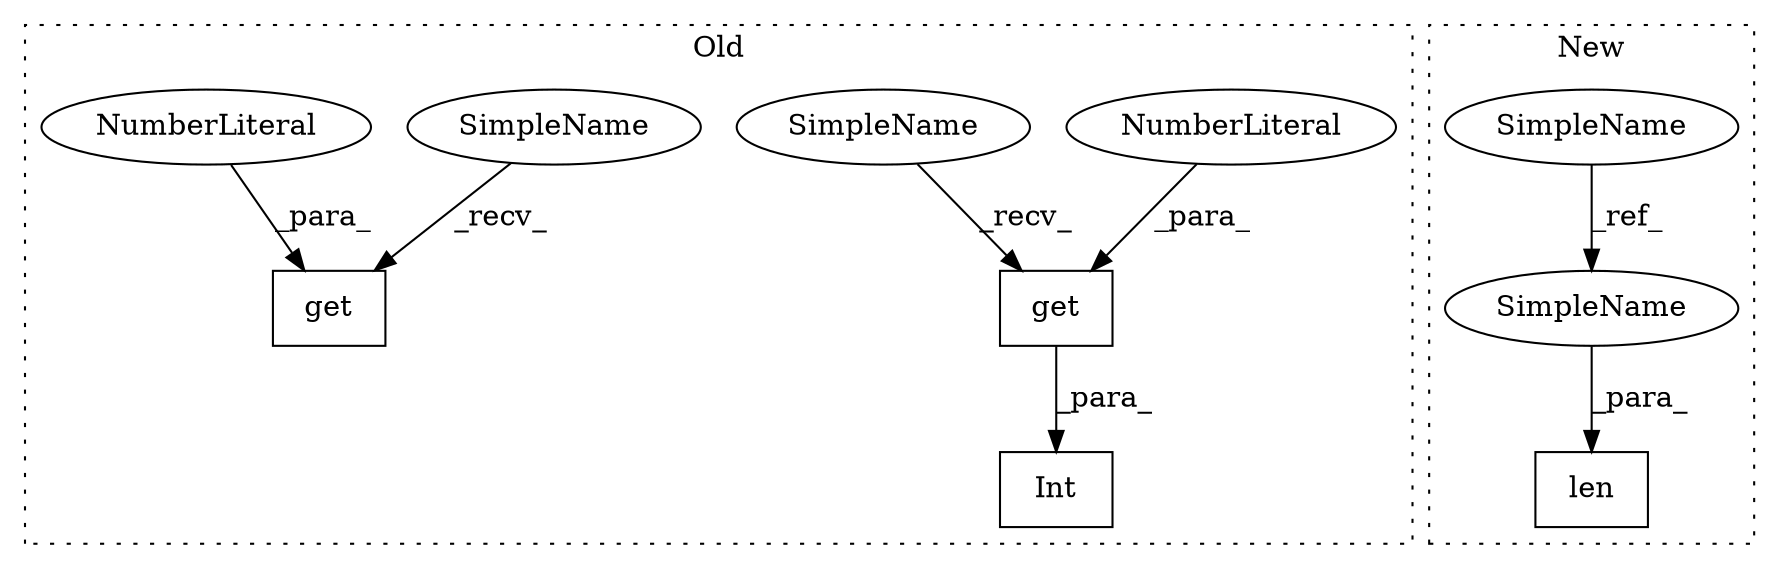 digraph G {
subgraph cluster0 {
1 [label="get" a="32" s="1582,1587" l="4,1" shape="box"];
3 [label="NumberLiteral" a="34" s="1586" l="1" shape="ellipse"];
4 [label="Int" a="32" s="1574,1588" l="4,1" shape="box"];
6 [label="get" a="32" s="1738,1743" l="4,1" shape="box"];
7 [label="NumberLiteral" a="34" s="1742" l="1" shape="ellipse"];
9 [label="SimpleName" a="42" s="1578" l="3" shape="ellipse"];
10 [label="SimpleName" a="42" s="1734" l="3" shape="ellipse"];
label = "Old";
style="dotted";
}
subgraph cluster1 {
2 [label="len" a="32" s="1574,1581" l="4,1" shape="box"];
5 [label="SimpleName" a="42" s="1449" l="3" shape="ellipse"];
8 [label="SimpleName" a="42" s="1578" l="3" shape="ellipse"];
label = "New";
style="dotted";
}
1 -> 4 [label="_para_"];
3 -> 1 [label="_para_"];
5 -> 8 [label="_ref_"];
7 -> 6 [label="_para_"];
8 -> 2 [label="_para_"];
9 -> 1 [label="_recv_"];
10 -> 6 [label="_recv_"];
}